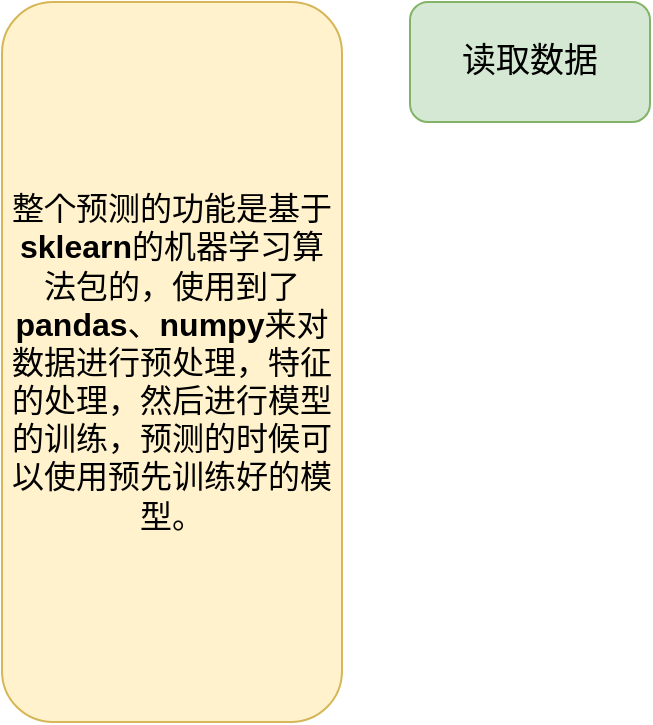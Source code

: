 <mxfile version="17.4.1" type="github">
  <diagram id="yviD2XQUQ4nQ4JYO9C7l" name="Page-1">
    <mxGraphModel dx="1038" dy="579" grid="1" gridSize="10" guides="1" tooltips="1" connect="1" arrows="1" fold="1" page="1" pageScale="1" pageWidth="827" pageHeight="1169" math="0" shadow="0">
      <root>
        <mxCell id="0" />
        <mxCell id="1" parent="0" />
        <mxCell id="bmkte0DKfMiooFraYme--1" value="读取数据" style="rounded=1;whiteSpace=wrap;html=1;fillColor=#d5e8d4;strokeColor=#82b366;fontSize=17;" vertex="1" parent="1">
          <mxGeometry x="294" y="40" width="120" height="60" as="geometry" />
        </mxCell>
        <mxCell id="bmkte0DKfMiooFraYme--5" value="&lt;font style=&quot;font-size: 16px&quot;&gt;整个预测的功能是基于&lt;b&gt;sklearn&lt;/b&gt;的机器学习算法包的，使用到了&lt;b&gt;pandas&lt;/b&gt;、&lt;b&gt;numpy&lt;/b&gt;来对数据进行预处理，特征的处理，然后进行模型的训练，预测的时候可以使用预先训练好的模型。&lt;/font&gt;" style="rounded=1;whiteSpace=wrap;html=1;fillColor=#fff2cc;strokeColor=#d6b656;" vertex="1" parent="1">
          <mxGeometry x="90" y="40" width="170" height="360" as="geometry" />
        </mxCell>
      </root>
    </mxGraphModel>
  </diagram>
</mxfile>
